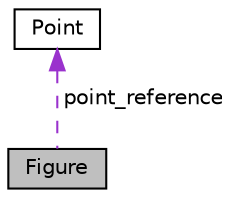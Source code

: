 digraph "Figure"
{
  edge [fontname="Helvetica",fontsize="10",labelfontname="Helvetica",labelfontsize="10"];
  node [fontname="Helvetica",fontsize="10",shape=record];
  Node9 [label="Figure",height=0.2,width=0.4,color="black", fillcolor="grey75", style="filled", fontcolor="black"];
  Node10 -> Node9 [dir="back",color="darkorchid3",fontsize="10",style="dashed",label=" point_reference" ];
  Node10 [label="Point",height=0.2,width=0.4,color="black", fillcolor="white", style="filled",URL="$classPoint.html",tooltip="Class of the two-dimensional point with its coordinates. "];
}
